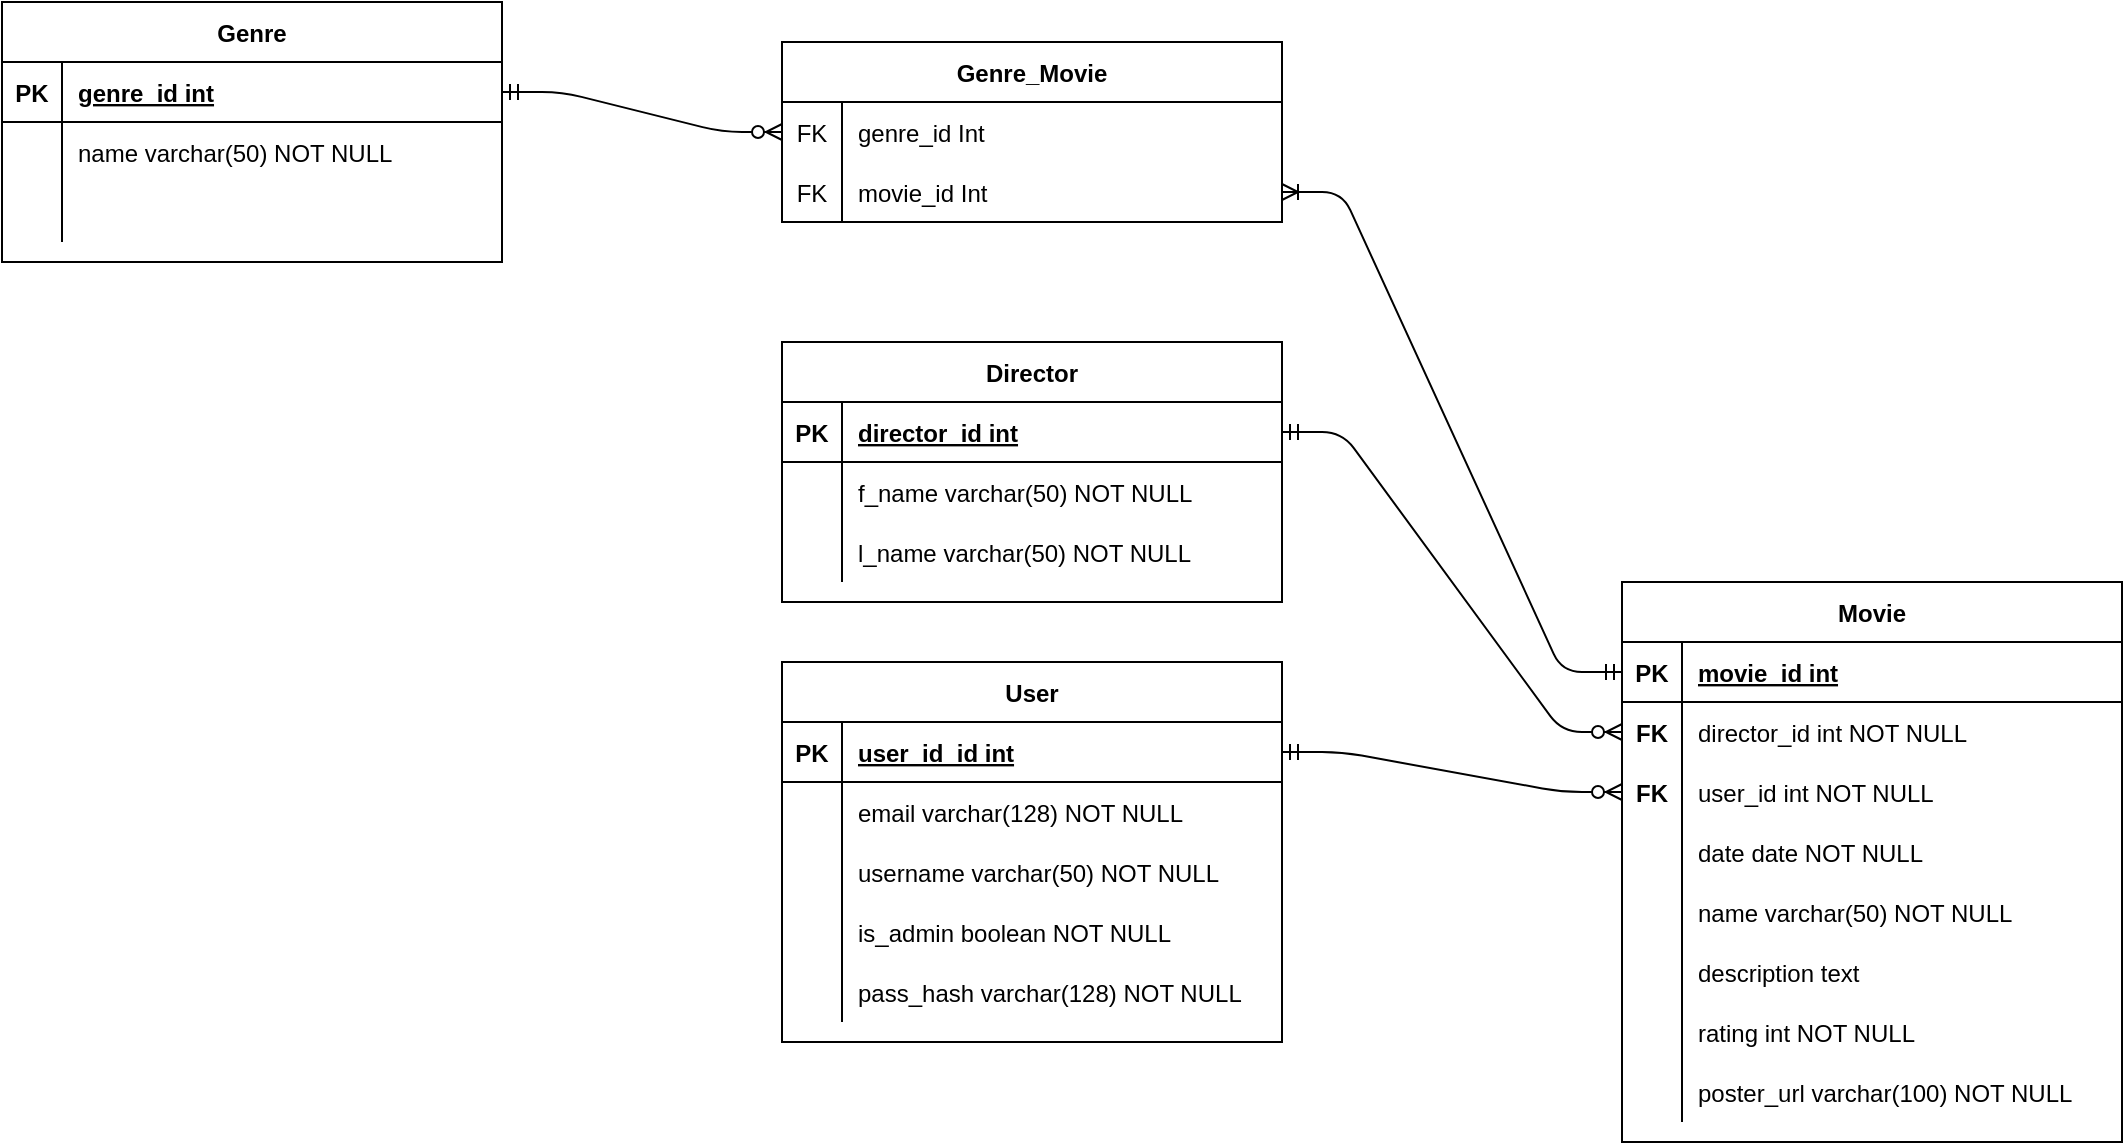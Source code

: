 <mxfile version="14.7.4" type="embed"><diagram id="R2lEEEUBdFMjLlhIrx00" name="Page-1"><mxGraphModel dx="1519" dy="476" grid="1" gridSize="10" guides="1" tooltips="1" connect="1" arrows="1" fold="1" page="1" pageScale="1" pageWidth="850" pageHeight="1100" math="0" shadow="0" extFonts="Permanent Marker^https://fonts.googleapis.com/css?family=Permanent+Marker"><root><mxCell id="0"/><mxCell id="1" parent="0"/><mxCell id="C-vyLk0tnHw3VtMMgP7b-2" value="Movie" style="shape=table;startSize=30;container=1;collapsible=1;childLayout=tableLayout;fixedRows=1;rowLines=0;fontStyle=1;align=center;resizeLast=1;" parent="1" vertex="1"><mxGeometry x="370" y="320" width="250" height="280" as="geometry"/></mxCell><mxCell id="C-vyLk0tnHw3VtMMgP7b-3" value="" style="shape=partialRectangle;collapsible=0;dropTarget=0;pointerEvents=0;fillColor=none;points=[[0,0.5],[1,0.5]];portConstraint=eastwest;top=0;left=0;right=0;bottom=1;" parent="C-vyLk0tnHw3VtMMgP7b-2" vertex="1"><mxGeometry y="30" width="250" height="30" as="geometry"/></mxCell><mxCell id="C-vyLk0tnHw3VtMMgP7b-4" value="PK" style="shape=partialRectangle;overflow=hidden;connectable=0;fillColor=none;top=0;left=0;bottom=0;right=0;fontStyle=1;" parent="C-vyLk0tnHw3VtMMgP7b-3" vertex="1"><mxGeometry width="30" height="30" as="geometry"/></mxCell><mxCell id="C-vyLk0tnHw3VtMMgP7b-5" value="movie_id int" style="shape=partialRectangle;overflow=hidden;connectable=0;fillColor=none;top=0;left=0;bottom=0;right=0;align=left;spacingLeft=6;fontStyle=5;" parent="C-vyLk0tnHw3VtMMgP7b-3" vertex="1"><mxGeometry x="30" width="220" height="30" as="geometry"/></mxCell><mxCell id="2dVK3EyHXPsoAWl7GfPl-19" value="" style="shape=partialRectangle;collapsible=0;dropTarget=0;pointerEvents=0;fillColor=none;points=[[0,0.5],[1,0.5]];portConstraint=eastwest;top=0;left=0;right=0;bottom=0;" parent="C-vyLk0tnHw3VtMMgP7b-2" vertex="1"><mxGeometry y="60" width="250" height="30" as="geometry"/></mxCell><mxCell id="2dVK3EyHXPsoAWl7GfPl-20" value="FK" style="shape=partialRectangle;overflow=hidden;connectable=0;fillColor=none;top=0;left=0;bottom=0;right=0;fontStyle=1" parent="2dVK3EyHXPsoAWl7GfPl-19" vertex="1"><mxGeometry width="30" height="30" as="geometry"/></mxCell><mxCell id="2dVK3EyHXPsoAWl7GfPl-21" value="director_id int NOT NULL" style="shape=partialRectangle;overflow=hidden;connectable=0;fillColor=none;top=0;left=0;bottom=0;right=0;align=left;spacingLeft=6;" parent="2dVK3EyHXPsoAWl7GfPl-19" vertex="1"><mxGeometry x="30" width="220" height="30" as="geometry"/></mxCell><mxCell id="2dVK3EyHXPsoAWl7GfPl-26" value="" style="shape=partialRectangle;collapsible=0;dropTarget=0;pointerEvents=0;fillColor=none;points=[[0,0.5],[1,0.5]];portConstraint=eastwest;top=0;left=0;right=0;bottom=0;" parent="C-vyLk0tnHw3VtMMgP7b-2" vertex="1"><mxGeometry y="90" width="250" height="30" as="geometry"/></mxCell><mxCell id="2dVK3EyHXPsoAWl7GfPl-27" value="FK" style="shape=partialRectangle;overflow=hidden;connectable=0;fillColor=none;top=0;left=0;bottom=0;right=0;fontStyle=1" parent="2dVK3EyHXPsoAWl7GfPl-26" vertex="1"><mxGeometry width="30" height="30" as="geometry"/></mxCell><mxCell id="2dVK3EyHXPsoAWl7GfPl-28" value="user_id int NOT NULL" style="shape=partialRectangle;overflow=hidden;connectable=0;fillColor=none;top=0;left=0;bottom=0;right=0;align=left;spacingLeft=6;" parent="2dVK3EyHXPsoAWl7GfPl-26" vertex="1"><mxGeometry x="30" width="220" height="30" as="geometry"/></mxCell><mxCell id="C-vyLk0tnHw3VtMMgP7b-9" value="" style="shape=partialRectangle;collapsible=0;dropTarget=0;pointerEvents=0;fillColor=none;points=[[0,0.5],[1,0.5]];portConstraint=eastwest;top=0;left=0;right=0;bottom=0;" parent="C-vyLk0tnHw3VtMMgP7b-2" vertex="1"><mxGeometry y="120" width="250" height="30" as="geometry"/></mxCell><mxCell id="C-vyLk0tnHw3VtMMgP7b-10" value="" style="shape=partialRectangle;overflow=hidden;connectable=0;fillColor=none;top=0;left=0;bottom=0;right=0;fontStyle=1" parent="C-vyLk0tnHw3VtMMgP7b-9" vertex="1"><mxGeometry width="30" height="30" as="geometry"/></mxCell><mxCell id="C-vyLk0tnHw3VtMMgP7b-11" value="date date NOT NULL" style="shape=partialRectangle;overflow=hidden;connectable=0;fillColor=none;top=0;left=0;bottom=0;right=0;align=left;spacingLeft=6;" parent="C-vyLk0tnHw3VtMMgP7b-9" vertex="1"><mxGeometry x="30" width="220" height="30" as="geometry"/></mxCell><mxCell id="C-vyLk0tnHw3VtMMgP7b-6" value="" style="shape=partialRectangle;collapsible=0;dropTarget=0;pointerEvents=0;fillColor=none;points=[[0,0.5],[1,0.5]];portConstraint=eastwest;top=0;left=0;right=0;bottom=0;" parent="C-vyLk0tnHw3VtMMgP7b-2" vertex="1"><mxGeometry y="150" width="250" height="30" as="geometry"/></mxCell><mxCell id="C-vyLk0tnHw3VtMMgP7b-7" value="" style="shape=partialRectangle;overflow=hidden;connectable=0;fillColor=none;top=0;left=0;bottom=0;right=0;" parent="C-vyLk0tnHw3VtMMgP7b-6" vertex="1"><mxGeometry width="30" height="30" as="geometry"/></mxCell><mxCell id="C-vyLk0tnHw3VtMMgP7b-8" value="name varchar(50) NOT NULL" style="shape=partialRectangle;overflow=hidden;connectable=0;fillColor=none;top=0;left=0;bottom=0;right=0;align=left;spacingLeft=6;" parent="C-vyLk0tnHw3VtMMgP7b-6" vertex="1"><mxGeometry x="30" width="220" height="30" as="geometry"/></mxCell><mxCell id="2dVK3EyHXPsoAWl7GfPl-30" value="" style="shape=partialRectangle;collapsible=0;dropTarget=0;pointerEvents=0;fillColor=none;points=[[0,0.5],[1,0.5]];portConstraint=eastwest;top=0;left=0;right=0;bottom=0;" parent="C-vyLk0tnHw3VtMMgP7b-2" vertex="1"><mxGeometry y="180" width="250" height="30" as="geometry"/></mxCell><mxCell id="2dVK3EyHXPsoAWl7GfPl-31" value="" style="shape=partialRectangle;overflow=hidden;connectable=0;fillColor=none;top=0;left=0;bottom=0;right=0;" parent="2dVK3EyHXPsoAWl7GfPl-30" vertex="1"><mxGeometry width="30" height="30" as="geometry"/></mxCell><mxCell id="2dVK3EyHXPsoAWl7GfPl-32" value="description text" style="shape=partialRectangle;overflow=hidden;connectable=0;fillColor=none;top=0;left=0;bottom=0;right=0;align=left;spacingLeft=6;" parent="2dVK3EyHXPsoAWl7GfPl-30" vertex="1"><mxGeometry x="30" width="220" height="30" as="geometry"/></mxCell><mxCell id="2dVK3EyHXPsoAWl7GfPl-33" value="" style="shape=partialRectangle;collapsible=0;dropTarget=0;pointerEvents=0;fillColor=none;points=[[0,0.5],[1,0.5]];portConstraint=eastwest;top=0;left=0;right=0;bottom=0;" parent="C-vyLk0tnHw3VtMMgP7b-2" vertex="1"><mxGeometry y="210" width="250" height="30" as="geometry"/></mxCell><mxCell id="2dVK3EyHXPsoAWl7GfPl-34" value="" style="shape=partialRectangle;overflow=hidden;connectable=0;fillColor=none;top=0;left=0;bottom=0;right=0;" parent="2dVK3EyHXPsoAWl7GfPl-33" vertex="1"><mxGeometry width="30" height="30" as="geometry"/></mxCell><mxCell id="2dVK3EyHXPsoAWl7GfPl-35" value="rating int NOT NULL" style="shape=partialRectangle;overflow=hidden;connectable=0;fillColor=none;top=0;left=0;bottom=0;right=0;align=left;spacingLeft=6;" parent="2dVK3EyHXPsoAWl7GfPl-33" vertex="1"><mxGeometry x="30" width="220" height="30" as="geometry"/></mxCell><mxCell id="2dVK3EyHXPsoAWl7GfPl-36" value="" style="shape=partialRectangle;collapsible=0;dropTarget=0;pointerEvents=0;fillColor=none;points=[[0,0.5],[1,0.5]];portConstraint=eastwest;top=0;left=0;right=0;bottom=0;" parent="C-vyLk0tnHw3VtMMgP7b-2" vertex="1"><mxGeometry y="240" width="250" height="30" as="geometry"/></mxCell><mxCell id="2dVK3EyHXPsoAWl7GfPl-37" value="" style="shape=partialRectangle;overflow=hidden;connectable=0;fillColor=none;top=0;left=0;bottom=0;right=0;" parent="2dVK3EyHXPsoAWl7GfPl-36" vertex="1"><mxGeometry width="30" height="30" as="geometry"/></mxCell><mxCell id="2dVK3EyHXPsoAWl7GfPl-38" value="poster_url varchar(100) NOT NULL" style="shape=partialRectangle;overflow=hidden;connectable=0;fillColor=none;top=0;left=0;bottom=0;right=0;align=left;spacingLeft=6;" parent="2dVK3EyHXPsoAWl7GfPl-36" vertex="1"><mxGeometry x="30" width="220" height="30" as="geometry"/></mxCell><mxCell id="C-vyLk0tnHw3VtMMgP7b-13" value="Director" style="shape=table;startSize=30;container=1;collapsible=1;childLayout=tableLayout;fixedRows=1;rowLines=0;fontStyle=1;align=center;resizeLast=1;" parent="1" vertex="1"><mxGeometry x="-50" y="200" width="250" height="130" as="geometry"/></mxCell><mxCell id="C-vyLk0tnHw3VtMMgP7b-14" value="" style="shape=partialRectangle;collapsible=0;dropTarget=0;pointerEvents=0;fillColor=none;points=[[0,0.5],[1,0.5]];portConstraint=eastwest;top=0;left=0;right=0;bottom=1;" parent="C-vyLk0tnHw3VtMMgP7b-13" vertex="1"><mxGeometry y="30" width="250" height="30" as="geometry"/></mxCell><mxCell id="C-vyLk0tnHw3VtMMgP7b-15" value="PK" style="shape=partialRectangle;overflow=hidden;connectable=0;fillColor=none;top=0;left=0;bottom=0;right=0;fontStyle=1;" parent="C-vyLk0tnHw3VtMMgP7b-14" vertex="1"><mxGeometry width="30" height="30" as="geometry"/></mxCell><mxCell id="C-vyLk0tnHw3VtMMgP7b-16" value="director_id int" style="shape=partialRectangle;overflow=hidden;connectable=0;fillColor=none;top=0;left=0;bottom=0;right=0;align=left;spacingLeft=6;fontStyle=5;" parent="C-vyLk0tnHw3VtMMgP7b-14" vertex="1"><mxGeometry x="30" width="220" height="30" as="geometry"/></mxCell><mxCell id="C-vyLk0tnHw3VtMMgP7b-17" value="" style="shape=partialRectangle;collapsible=0;dropTarget=0;pointerEvents=0;fillColor=none;points=[[0,0.5],[1,0.5]];portConstraint=eastwest;top=0;left=0;right=0;bottom=0;" parent="C-vyLk0tnHw3VtMMgP7b-13" vertex="1"><mxGeometry y="60" width="250" height="30" as="geometry"/></mxCell><mxCell id="C-vyLk0tnHw3VtMMgP7b-18" value="" style="shape=partialRectangle;overflow=hidden;connectable=0;fillColor=none;top=0;left=0;bottom=0;right=0;" parent="C-vyLk0tnHw3VtMMgP7b-17" vertex="1"><mxGeometry width="30" height="30" as="geometry"/></mxCell><mxCell id="C-vyLk0tnHw3VtMMgP7b-19" value="f_name varchar(50) NOT NULL" style="shape=partialRectangle;overflow=hidden;connectable=0;fillColor=none;top=0;left=0;bottom=0;right=0;align=left;spacingLeft=6;" parent="C-vyLk0tnHw3VtMMgP7b-17" vertex="1"><mxGeometry x="30" width="220" height="30" as="geometry"/></mxCell><mxCell id="C-vyLk0tnHw3VtMMgP7b-20" value="" style="shape=partialRectangle;collapsible=0;dropTarget=0;pointerEvents=0;fillColor=none;points=[[0,0.5],[1,0.5]];portConstraint=eastwest;top=0;left=0;right=0;bottom=0;" parent="C-vyLk0tnHw3VtMMgP7b-13" vertex="1"><mxGeometry y="90" width="250" height="30" as="geometry"/></mxCell><mxCell id="C-vyLk0tnHw3VtMMgP7b-21" value="" style="shape=partialRectangle;overflow=hidden;connectable=0;fillColor=none;top=0;left=0;bottom=0;right=0;" parent="C-vyLk0tnHw3VtMMgP7b-20" vertex="1"><mxGeometry width="30" height="30" as="geometry"/></mxCell><mxCell id="C-vyLk0tnHw3VtMMgP7b-22" value="l_name varchar(50) NOT NULL" style="shape=partialRectangle;overflow=hidden;connectable=0;fillColor=none;top=0;left=0;bottom=0;right=0;align=left;spacingLeft=6;" parent="C-vyLk0tnHw3VtMMgP7b-20" vertex="1"><mxGeometry x="30" width="220" height="30" as="geometry"/></mxCell><mxCell id="C-vyLk0tnHw3VtMMgP7b-23" value="User" style="shape=table;startSize=30;container=1;collapsible=1;childLayout=tableLayout;fixedRows=1;rowLines=0;fontStyle=1;align=center;resizeLast=1;" parent="1" vertex="1"><mxGeometry x="-50" y="360" width="250" height="190" as="geometry"/></mxCell><mxCell id="C-vyLk0tnHw3VtMMgP7b-24" value="" style="shape=partialRectangle;collapsible=0;dropTarget=0;pointerEvents=0;fillColor=none;points=[[0,0.5],[1,0.5]];portConstraint=eastwest;top=0;left=0;right=0;bottom=1;" parent="C-vyLk0tnHw3VtMMgP7b-23" vertex="1"><mxGeometry y="30" width="250" height="30" as="geometry"/></mxCell><mxCell id="C-vyLk0tnHw3VtMMgP7b-25" value="PK" style="shape=partialRectangle;overflow=hidden;connectable=0;fillColor=none;top=0;left=0;bottom=0;right=0;fontStyle=1;" parent="C-vyLk0tnHw3VtMMgP7b-24" vertex="1"><mxGeometry width="30" height="30" as="geometry"/></mxCell><mxCell id="C-vyLk0tnHw3VtMMgP7b-26" value="user_id_id int" style="shape=partialRectangle;overflow=hidden;connectable=0;fillColor=none;top=0;left=0;bottom=0;right=0;align=left;spacingLeft=6;fontStyle=5;" parent="C-vyLk0tnHw3VtMMgP7b-24" vertex="1"><mxGeometry x="30" width="220" height="30" as="geometry"/></mxCell><mxCell id="C-vyLk0tnHw3VtMMgP7b-27" value="" style="shape=partialRectangle;collapsible=0;dropTarget=0;pointerEvents=0;fillColor=none;points=[[0,0.5],[1,0.5]];portConstraint=eastwest;top=0;left=0;right=0;bottom=0;" parent="C-vyLk0tnHw3VtMMgP7b-23" vertex="1"><mxGeometry y="60" width="250" height="30" as="geometry"/></mxCell><mxCell id="C-vyLk0tnHw3VtMMgP7b-28" value="" style="shape=partialRectangle;overflow=hidden;connectable=0;fillColor=none;top=0;left=0;bottom=0;right=0;" parent="C-vyLk0tnHw3VtMMgP7b-27" vertex="1"><mxGeometry width="30" height="30" as="geometry"/></mxCell><mxCell id="C-vyLk0tnHw3VtMMgP7b-29" value="email varchar(128) NOT NULL" style="shape=partialRectangle;overflow=hidden;connectable=0;fillColor=none;top=0;left=0;bottom=0;right=0;align=left;spacingLeft=6;" parent="C-vyLk0tnHw3VtMMgP7b-27" vertex="1"><mxGeometry x="30" width="220" height="30" as="geometry"/></mxCell><mxCell id="2dVK3EyHXPsoAWl7GfPl-1" value="" style="shape=partialRectangle;collapsible=0;dropTarget=0;pointerEvents=0;fillColor=none;points=[[0,0.5],[1,0.5]];portConstraint=eastwest;top=0;left=0;right=0;bottom=0;" parent="C-vyLk0tnHw3VtMMgP7b-23" vertex="1"><mxGeometry y="90" width="250" height="30" as="geometry"/></mxCell><mxCell id="2dVK3EyHXPsoAWl7GfPl-2" value="" style="shape=partialRectangle;overflow=hidden;connectable=0;fillColor=none;top=0;left=0;bottom=0;right=0;" parent="2dVK3EyHXPsoAWl7GfPl-1" vertex="1"><mxGeometry width="30" height="30" as="geometry"/></mxCell><mxCell id="2dVK3EyHXPsoAWl7GfPl-3" value="username varchar(50) NOT NULL" style="shape=partialRectangle;overflow=hidden;connectable=0;fillColor=none;top=0;left=0;bottom=0;right=0;align=left;spacingLeft=6;" parent="2dVK3EyHXPsoAWl7GfPl-1" vertex="1"><mxGeometry x="30" width="220" height="30" as="geometry"/></mxCell><mxCell id="2dVK3EyHXPsoAWl7GfPl-14" value="" style="shape=partialRectangle;collapsible=0;dropTarget=0;pointerEvents=0;fillColor=none;points=[[0,0.5],[1,0.5]];portConstraint=eastwest;top=0;left=0;right=0;bottom=0;" parent="C-vyLk0tnHw3VtMMgP7b-23" vertex="1"><mxGeometry y="120" width="250" height="30" as="geometry"/></mxCell><mxCell id="2dVK3EyHXPsoAWl7GfPl-15" value="" style="shape=partialRectangle;overflow=hidden;connectable=0;fillColor=none;top=0;left=0;bottom=0;right=0;" parent="2dVK3EyHXPsoAWl7GfPl-14" vertex="1"><mxGeometry width="30" height="30" as="geometry"/></mxCell><mxCell id="2dVK3EyHXPsoAWl7GfPl-16" value="is_admin boolean NOT NULL" style="shape=partialRectangle;overflow=hidden;connectable=0;fillColor=none;top=0;left=0;bottom=0;right=0;align=left;spacingLeft=6;" parent="2dVK3EyHXPsoAWl7GfPl-14" vertex="1"><mxGeometry x="30" width="220" height="30" as="geometry"/></mxCell><mxCell id="eWsdWhiDVpQXfwUBwrl5-1" value="" style="shape=partialRectangle;collapsible=0;dropTarget=0;pointerEvents=0;fillColor=none;points=[[0,0.5],[1,0.5]];portConstraint=eastwest;top=0;left=0;right=0;bottom=0;" parent="C-vyLk0tnHw3VtMMgP7b-23" vertex="1"><mxGeometry y="150" width="250" height="30" as="geometry"/></mxCell><mxCell id="eWsdWhiDVpQXfwUBwrl5-2" value="" style="shape=partialRectangle;overflow=hidden;connectable=0;fillColor=none;top=0;left=0;bottom=0;right=0;" parent="eWsdWhiDVpQXfwUBwrl5-1" vertex="1"><mxGeometry width="30" height="30" as="geometry"/></mxCell><mxCell id="eWsdWhiDVpQXfwUBwrl5-3" value="pass_hash varchar(128) NOT NULL" style="shape=partialRectangle;overflow=hidden;connectable=0;fillColor=none;top=0;left=0;bottom=0;right=0;align=left;spacingLeft=6;" parent="eWsdWhiDVpQXfwUBwrl5-1" vertex="1"><mxGeometry x="30" width="220" height="30" as="geometry"/></mxCell><mxCell id="2dVK3EyHXPsoAWl7GfPl-4" value="Genre" style="shape=table;startSize=30;container=1;collapsible=1;childLayout=tableLayout;fixedRows=1;rowLines=0;fontStyle=1;align=center;resizeLast=1;" parent="1" vertex="1"><mxGeometry x="-440" y="30" width="250" height="130" as="geometry"/></mxCell><mxCell id="2dVK3EyHXPsoAWl7GfPl-5" value="" style="shape=partialRectangle;collapsible=0;dropTarget=0;pointerEvents=0;fillColor=none;points=[[0,0.5],[1,0.5]];portConstraint=eastwest;top=0;left=0;right=0;bottom=1;" parent="2dVK3EyHXPsoAWl7GfPl-4" vertex="1"><mxGeometry y="30" width="250" height="30" as="geometry"/></mxCell><mxCell id="2dVK3EyHXPsoAWl7GfPl-6" value="PK" style="shape=partialRectangle;overflow=hidden;connectable=0;fillColor=none;top=0;left=0;bottom=0;right=0;fontStyle=1;" parent="2dVK3EyHXPsoAWl7GfPl-5" vertex="1"><mxGeometry width="30" height="30" as="geometry"/></mxCell><mxCell id="2dVK3EyHXPsoAWl7GfPl-7" value="genre_id int" style="shape=partialRectangle;overflow=hidden;connectable=0;fillColor=none;top=0;left=0;bottom=0;right=0;align=left;spacingLeft=6;fontStyle=5;" parent="2dVK3EyHXPsoAWl7GfPl-5" vertex="1"><mxGeometry x="30" width="220" height="30" as="geometry"/></mxCell><mxCell id="2dVK3EyHXPsoAWl7GfPl-8" value="" style="shape=partialRectangle;collapsible=0;dropTarget=0;pointerEvents=0;fillColor=none;points=[[0,0.5],[1,0.5]];portConstraint=eastwest;top=0;left=0;right=0;bottom=0;" parent="2dVK3EyHXPsoAWl7GfPl-4" vertex="1"><mxGeometry y="60" width="250" height="30" as="geometry"/></mxCell><mxCell id="2dVK3EyHXPsoAWl7GfPl-9" value="" style="shape=partialRectangle;overflow=hidden;connectable=0;fillColor=none;top=0;left=0;bottom=0;right=0;" parent="2dVK3EyHXPsoAWl7GfPl-8" vertex="1"><mxGeometry width="30" height="30" as="geometry"/></mxCell><mxCell id="2dVK3EyHXPsoAWl7GfPl-10" value="name varchar(50) NOT NULL" style="shape=partialRectangle;overflow=hidden;connectable=0;fillColor=none;top=0;left=0;bottom=0;right=0;align=left;spacingLeft=6;" parent="2dVK3EyHXPsoAWl7GfPl-8" vertex="1"><mxGeometry x="30" width="220" height="30" as="geometry"/></mxCell><mxCell id="2dVK3EyHXPsoAWl7GfPl-11" value="" style="shape=partialRectangle;collapsible=0;dropTarget=0;pointerEvents=0;fillColor=none;points=[[0,0.5],[1,0.5]];portConstraint=eastwest;top=0;left=0;right=0;bottom=0;" parent="2dVK3EyHXPsoAWl7GfPl-4" vertex="1"><mxGeometry y="90" width="250" height="30" as="geometry"/></mxCell><mxCell id="2dVK3EyHXPsoAWl7GfPl-12" value="" style="shape=partialRectangle;overflow=hidden;connectable=0;fillColor=none;top=0;left=0;bottom=0;right=0;" parent="2dVK3EyHXPsoAWl7GfPl-11" vertex="1"><mxGeometry width="30" height="30" as="geometry"/></mxCell><mxCell id="2dVK3EyHXPsoAWl7GfPl-13" value="" style="shape=partialRectangle;overflow=hidden;connectable=0;fillColor=none;top=0;left=0;bottom=0;right=0;align=left;spacingLeft=6;" parent="2dVK3EyHXPsoAWl7GfPl-11" vertex="1"><mxGeometry x="30" width="220" height="30" as="geometry"/></mxCell><mxCell id="2dVK3EyHXPsoAWl7GfPl-18" value="" style="edgeStyle=entityRelationEdgeStyle;fontSize=12;html=1;endArrow=ERmandOne;startArrow=ERoneToMany;entryX=0;entryY=0.5;entryDx=0;entryDy=0;startFill=0;endFill=0;exitX=1;exitY=0.5;exitDx=0;exitDy=0;" parent="1" source="15" target="C-vyLk0tnHw3VtMMgP7b-3" edge="1"><mxGeometry width="100" height="100" relative="1" as="geometry"><mxPoint x="240" y="120" as="sourcePoint"/><mxPoint x="370" y="390" as="targetPoint"/></mxGeometry></mxCell><mxCell id="2dVK3EyHXPsoAWl7GfPl-22" value="" style="edgeStyle=entityRelationEdgeStyle;fontSize=12;html=1;endArrow=ERzeroToMany;startArrow=ERmandOne;entryX=0;entryY=0.5;entryDx=0;entryDy=0;exitX=1;exitY=0.5;exitDx=0;exitDy=0;startFill=0;endFill=1;" parent="1" source="C-vyLk0tnHw3VtMMgP7b-14" target="2dVK3EyHXPsoAWl7GfPl-19" edge="1"><mxGeometry width="100" height="100" relative="1" as="geometry"><mxPoint x="250" y="320" as="sourcePoint"/><mxPoint x="320" y="230" as="targetPoint"/></mxGeometry></mxCell><mxCell id="2dVK3EyHXPsoAWl7GfPl-29" value="" style="edgeStyle=entityRelationEdgeStyle;fontSize=12;html=1;endArrow=ERzeroToMany;startArrow=ERmandOne;exitX=1;exitY=0.5;exitDx=0;exitDy=0;entryX=0;entryY=0.5;entryDx=0;entryDy=0;" parent="1" source="C-vyLk0tnHw3VtMMgP7b-24" target="2dVK3EyHXPsoAWl7GfPl-26" edge="1"><mxGeometry width="100" height="100" relative="1" as="geometry"><mxPoint x="250" y="390" as="sourcePoint"/><mxPoint x="350" y="290" as="targetPoint"/></mxGeometry></mxCell><mxCell id="2" value="Genre_Movie" style="shape=table;startSize=30;container=1;collapsible=1;childLayout=tableLayout;fixedRows=1;rowLines=0;fontStyle=1;align=center;resizeLast=1;" vertex="1" parent="1"><mxGeometry x="-50" y="50" width="250" height="90" as="geometry"/></mxCell><mxCell id="6" value="" style="shape=partialRectangle;collapsible=0;dropTarget=0;pointerEvents=0;fillColor=none;points=[[0,0.5],[1,0.5]];portConstraint=eastwest;top=0;left=0;right=0;bottom=0;" vertex="1" parent="2"><mxGeometry y="30" width="250" height="30" as="geometry"/></mxCell><mxCell id="7" value="FK" style="shape=partialRectangle;overflow=hidden;connectable=0;fillColor=none;top=0;left=0;bottom=0;right=0;" vertex="1" parent="6"><mxGeometry width="30" height="30" as="geometry"/></mxCell><mxCell id="8" value="genre_id Int" style="shape=partialRectangle;overflow=hidden;connectable=0;fillColor=none;top=0;left=0;bottom=0;right=0;align=left;spacingLeft=6;" vertex="1" parent="6"><mxGeometry x="30" width="220" height="30" as="geometry"/></mxCell><mxCell id="15" value="" style="shape=partialRectangle;collapsible=0;dropTarget=0;pointerEvents=0;fillColor=none;points=[[0,0.5],[1,0.5]];portConstraint=eastwest;top=0;left=0;right=0;bottom=0;" vertex="1" parent="2"><mxGeometry y="60" width="250" height="30" as="geometry"/></mxCell><mxCell id="16" value="FK" style="shape=partialRectangle;overflow=hidden;connectable=0;fillColor=none;top=0;left=0;bottom=0;right=0;" vertex="1" parent="15"><mxGeometry width="30" height="30" as="geometry"/></mxCell><mxCell id="17" value="movie_id Int" style="shape=partialRectangle;overflow=hidden;connectable=0;fillColor=none;top=0;left=0;bottom=0;right=0;align=left;spacingLeft=6;" vertex="1" parent="15"><mxGeometry x="30" width="220" height="30" as="geometry"/></mxCell><mxCell id="18" value="" style="edgeStyle=entityRelationEdgeStyle;fontSize=12;html=1;endArrow=ERmandOne;startArrow=ERzeroToMany;startFill=1;endFill=0;exitX=0;exitY=0.5;exitDx=0;exitDy=0;entryX=1;entryY=0.5;entryDx=0;entryDy=0;" edge="1" parent="1" source="6" target="2dVK3EyHXPsoAWl7GfPl-5"><mxGeometry width="100" height="100" relative="1" as="geometry"><mxPoint x="-140" y="130" as="sourcePoint"/><mxPoint x="-130" y="160" as="targetPoint"/></mxGeometry></mxCell></root></mxGraphModel></diagram></mxfile>